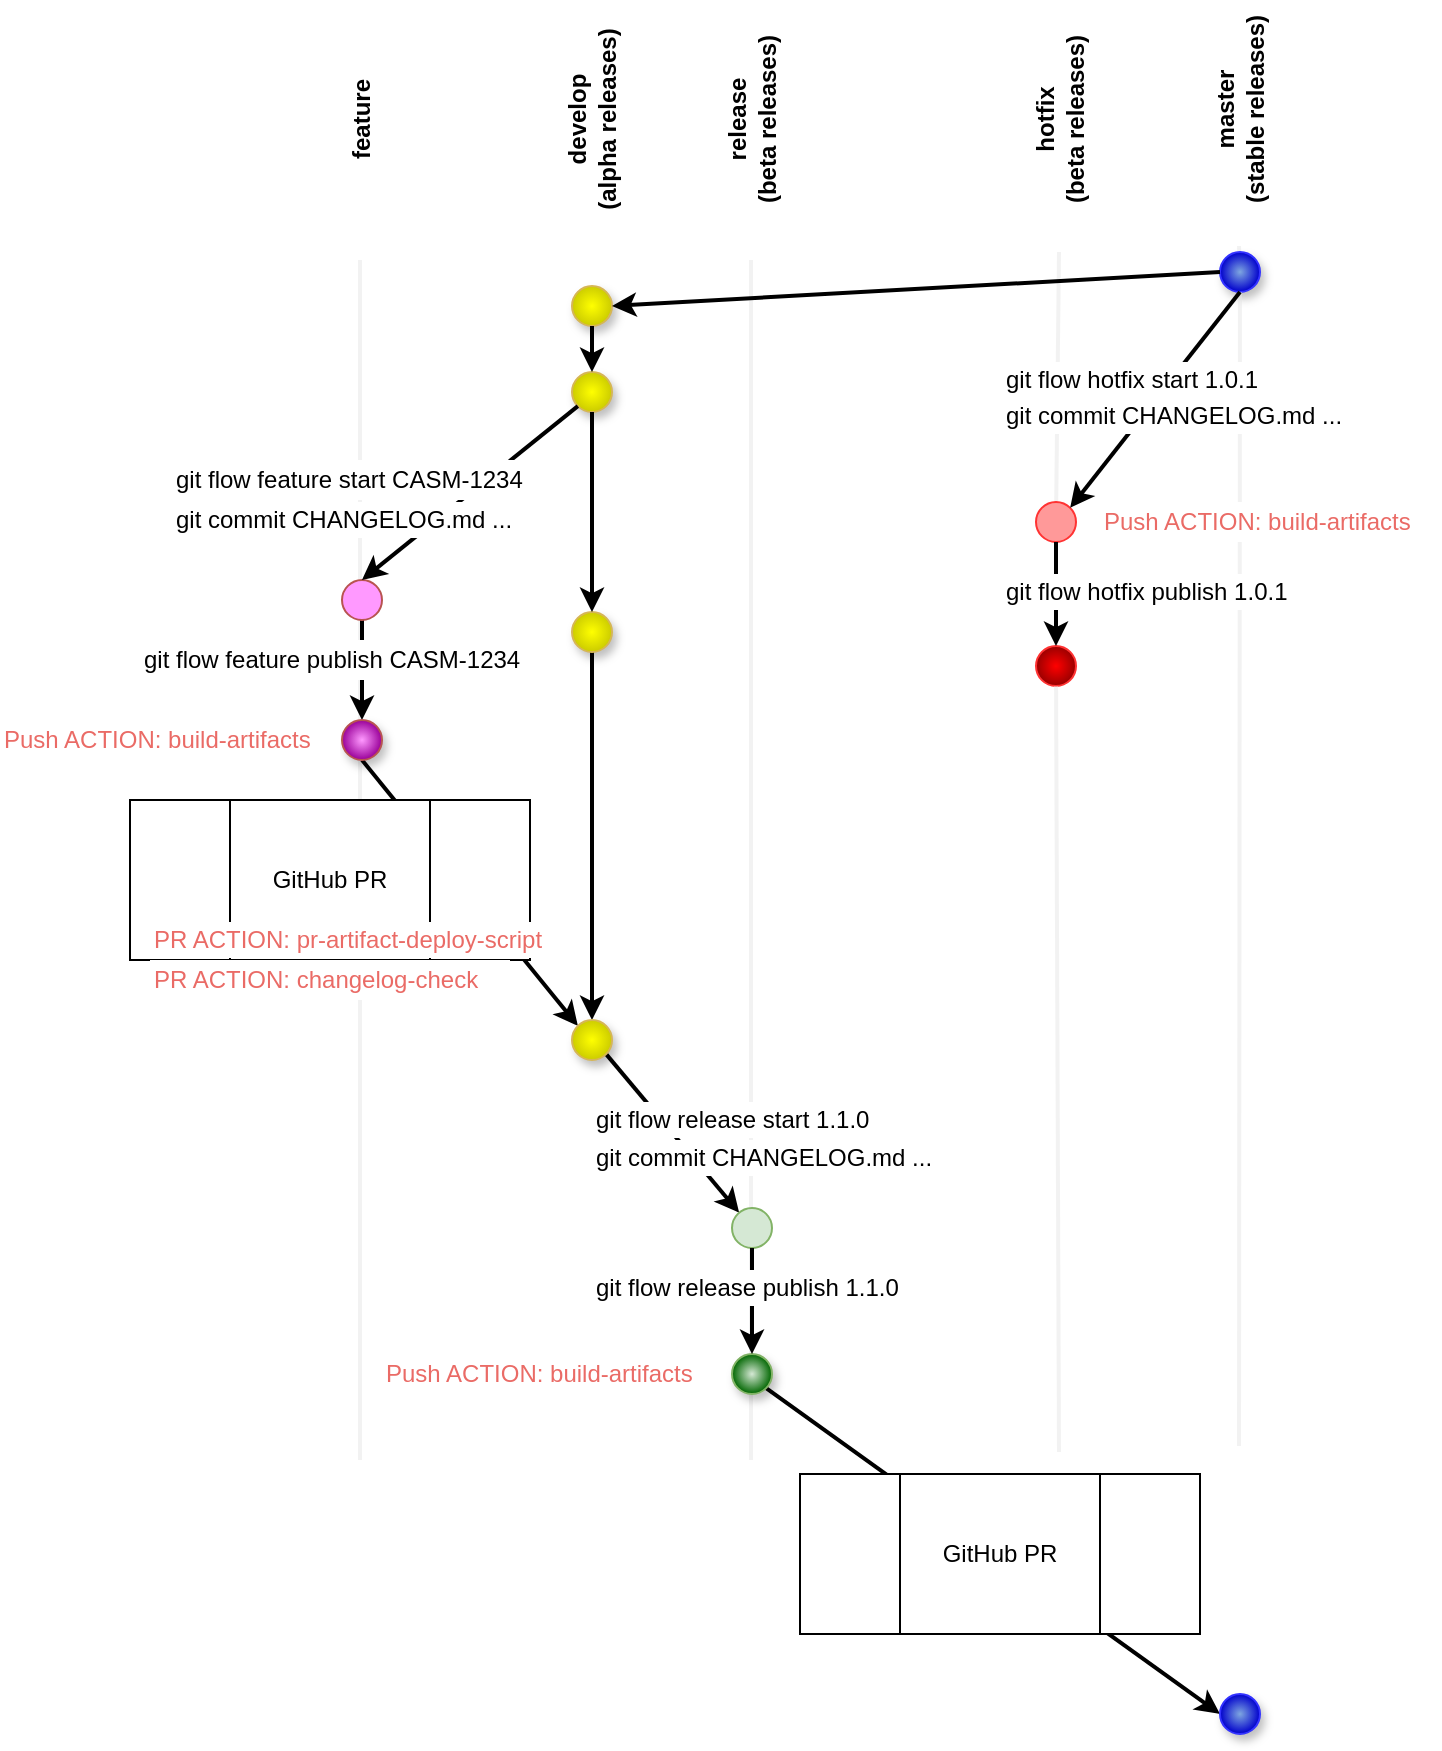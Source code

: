 <mxfile version="16.4.3" type="github"><diagram id="jE0tbtdRtXhwwxw7maQi" name="Page-1"><mxGraphModel dx="1298" dy="1185" grid="0" gridSize="10" guides="1" tooltips="1" connect="1" arrows="1" fold="1" page="0" pageScale="1" pageWidth="850" pageHeight="1100" background="none" math="0" shadow="0"><root><mxCell id="0"/><mxCell id="1" parent="0"/><mxCell id="667S5ESOch-8aJcwRp_F-54" value="" style="endArrow=none;html=1;fontColor=#EA6B66;strokeWidth=2;fillColor=#eeeeee;strokeColor=#E6E6E6;shadow=0;opacity=50;startArrow=none;" edge="1" parent="1" source="667S5ESOch-8aJcwRp_F-61"><mxGeometry width="50" height="50" relative="1" as="geometry"><mxPoint x="549.5" y="716" as="sourcePoint"/><mxPoint x="549.5" y="116" as="targetPoint"/></mxGeometry></mxCell><mxCell id="667S5ESOch-8aJcwRp_F-55" value="" style="endArrow=none;html=1;fontColor=#EA6B66;strokeWidth=2;fillColor=#eeeeee;strokeColor=#E6E6E6;shadow=0;opacity=50;startArrow=none;" edge="1" parent="1" source="667S5ESOch-8aJcwRp_F-56"><mxGeometry width="50" height="50" relative="1" as="geometry"><mxPoint x="639.5" y="713" as="sourcePoint"/><mxPoint x="639.5" y="113" as="targetPoint"/></mxGeometry></mxCell><mxCell id="667S5ESOch-8aJcwRp_F-53" value="" style="endArrow=none;html=1;fontColor=#EA6B66;strokeWidth=2;fillColor=#eeeeee;strokeColor=#E6E6E6;shadow=0;opacity=50;" edge="1" parent="1"><mxGeometry width="50" height="50" relative="1" as="geometry"><mxPoint x="395.5" y="720" as="sourcePoint"/><mxPoint x="395.5" y="120" as="targetPoint"/></mxGeometry></mxCell><mxCell id="667S5ESOch-8aJcwRp_F-52" value="" style="endArrow=none;html=1;fontColor=#EA6B66;strokeWidth=2;fillColor=#eeeeee;strokeColor=#E6E6E6;shadow=0;opacity=50;" edge="1" parent="1"><mxGeometry width="50" height="50" relative="1" as="geometry"><mxPoint x="200" y="720" as="sourcePoint"/><mxPoint x="200" y="120" as="targetPoint"/></mxGeometry></mxCell><mxCell id="667S5ESOch-8aJcwRp_F-1" value="" style="ellipse;whiteSpace=wrap;html=1;aspect=fixed;fillColor=#FFFF00;strokeColor=#d6b656;rounded=0;gradientColor=#CCCC00;gradientDirection=radial;shadow=1;sketch=0;" vertex="1" parent="1"><mxGeometry x="306" y="133" width="20" height="20" as="geometry"/></mxCell><mxCell id="667S5ESOch-8aJcwRp_F-2" value="" style="ellipse;whiteSpace=wrap;html=1;aspect=fixed;fillColor=#FFFF00;strokeColor=#d6b656;rounded=0;gradientColor=#CCCC00;gradientDirection=radial;shadow=1;" vertex="1" parent="1"><mxGeometry x="306" y="176" width="20" height="20" as="geometry"/></mxCell><mxCell id="667S5ESOch-8aJcwRp_F-14" style="edgeStyle=none;rounded=0;orthogonalLoop=1;jettySize=auto;html=1;exitX=0.5;exitY=1;exitDx=0;exitDy=0;entryX=0.5;entryY=0;entryDx=0;entryDy=0;startArrow=none;startFill=0;endArrow=classic;endFill=1;strokeWidth=2;" edge="1" parent="1" source="667S5ESOch-8aJcwRp_F-3" target="667S5ESOch-8aJcwRp_F-21"><mxGeometry relative="1" as="geometry"><mxPoint x="161" y="310" as="targetPoint"/></mxGeometry></mxCell><mxCell id="667S5ESOch-8aJcwRp_F-3" value="" style="ellipse;whiteSpace=wrap;html=1;aspect=fixed;fillColor=#FF99FF;strokeColor=#b85450;rounded=0;" vertex="1" parent="1"><mxGeometry x="191" y="280" width="20" height="20" as="geometry"/></mxCell><mxCell id="667S5ESOch-8aJcwRp_F-25" style="edgeStyle=none;orthogonalLoop=1;jettySize=auto;html=1;exitX=0.5;exitY=1;exitDx=0;exitDy=0;entryX=0.5;entryY=0;entryDx=0;entryDy=0;startArrow=none;startFill=0;endArrow=classic;endFill=1;strokeWidth=2;" edge="1" parent="1" source="667S5ESOch-8aJcwRp_F-4" target="667S5ESOch-8aJcwRp_F-24"><mxGeometry relative="1" as="geometry"/></mxCell><mxCell id="667S5ESOch-8aJcwRp_F-4" value="" style="ellipse;whiteSpace=wrap;html=1;aspect=fixed;fillColor=#FFFF00;strokeColor=#d6b656;rounded=0;gradientColor=#CCCC00;gradientDirection=radial;shadow=1;" vertex="1" parent="1"><mxGeometry x="306" y="296" width="20" height="20" as="geometry"/></mxCell><mxCell id="667S5ESOch-8aJcwRp_F-8" style="rounded=0;orthogonalLoop=1;jettySize=auto;html=1;exitX=0.5;exitY=1;exitDx=0;exitDy=0;entryX=0.5;entryY=0;entryDx=0;entryDy=0;endArrow=classic;endFill=1;startArrow=none;startFill=0;strokeWidth=2;" edge="1" parent="1" source="667S5ESOch-8aJcwRp_F-2" target="667S5ESOch-8aJcwRp_F-4"><mxGeometry relative="1" as="geometry"><mxPoint x="318.929" y="176.071" as="sourcePoint"/><mxPoint x="216" y="209" as="targetPoint"/></mxGeometry></mxCell><mxCell id="667S5ESOch-8aJcwRp_F-9" style="rounded=0;orthogonalLoop=1;jettySize=auto;html=1;exitX=0;exitY=1;exitDx=0;exitDy=0;entryX=0.5;entryY=0;entryDx=0;entryDy=0;endArrow=classic;endFill=1;startArrow=none;startFill=0;strokeWidth=2;" edge="1" parent="1" source="667S5ESOch-8aJcwRp_F-2" target="667S5ESOch-8aJcwRp_F-3"><mxGeometry relative="1" as="geometry"><mxPoint x="292.929" y="186.071" as="sourcePoint"/><mxPoint x="190" y="219" as="targetPoint"/></mxGeometry></mxCell><mxCell id="667S5ESOch-8aJcwRp_F-12" style="rounded=0;orthogonalLoop=1;jettySize=auto;html=1;exitX=0.5;exitY=1;exitDx=0;exitDy=0;endArrow=classic;endFill=1;startArrow=none;startFill=0;strokeWidth=2;entryX=0.5;entryY=0;entryDx=0;entryDy=0;" edge="1" parent="1" source="667S5ESOch-8aJcwRp_F-1" target="667S5ESOch-8aJcwRp_F-2"><mxGeometry relative="1" as="geometry"><mxPoint x="326" y="179" as="sourcePoint"/><mxPoint x="316" y="149" as="targetPoint"/></mxGeometry></mxCell><mxCell id="667S5ESOch-8aJcwRp_F-15" value="git flow feature start CASM-1234" style="text;html=1;resizable=0;autosize=1;align=left;verticalAlign=middle;points=[];fillColor=default;strokeColor=none;rounded=0;glass=0;gradientColor=#ffffff;" vertex="1" parent="1"><mxGeometry x="106" y="220" width="190" height="20" as="geometry"/></mxCell><mxCell id="667S5ESOch-8aJcwRp_F-16" value="&lt;b&gt;develop&lt;br&gt;(alpha releases)&lt;br&gt;&lt;/b&gt;" style="text;html=1;resizable=0;autosize=1;align=center;verticalAlign=middle;points=[];fillColor=none;strokeColor=none;rounded=0;glass=0;rotation=-90;" vertex="1" parent="1"><mxGeometry x="261" y="35" width="110" height="30" as="geometry"/></mxCell><mxCell id="667S5ESOch-8aJcwRp_F-17" value="&lt;b&gt;feature&lt;/b&gt;" style="text;html=1;resizable=0;autosize=1;align=center;verticalAlign=middle;points=[];fillColor=none;strokeColor=none;rounded=0;glass=0;rotation=-90;" vertex="1" parent="1"><mxGeometry x="171" y="40" width="60" height="20" as="geometry"/></mxCell><mxCell id="667S5ESOch-8aJcwRp_F-26" style="edgeStyle=none;orthogonalLoop=1;jettySize=auto;html=1;exitX=0.5;exitY=1;exitDx=0;exitDy=0;entryX=0;entryY=0;entryDx=0;entryDy=0;startArrow=none;startFill=0;endArrow=classic;endFill=1;strokeWidth=2;" edge="1" parent="1" source="667S5ESOch-8aJcwRp_F-21" target="667S5ESOch-8aJcwRp_F-24"><mxGeometry relative="1" as="geometry"/></mxCell><mxCell id="667S5ESOch-8aJcwRp_F-21" value="" style="ellipse;whiteSpace=wrap;html=1;aspect=fixed;fillColor=#FF99FF;strokeColor=#b85450;rounded=0;gradientColor=#990099;gradientDirection=radial;shadow=1;" vertex="1" parent="1"><mxGeometry x="191" y="350" width="20" height="20" as="geometry"/></mxCell><mxCell id="667S5ESOch-8aJcwRp_F-23" value="git flow feature publish CASM-1234" style="text;html=1;resizable=0;autosize=1;align=left;verticalAlign=middle;points=[];fillColor=default;strokeColor=none;rounded=0;glass=0;gradientColor=#ffffff;" vertex="1" parent="1"><mxGeometry x="90" y="310" width="200" height="20" as="geometry"/></mxCell><mxCell id="667S5ESOch-8aJcwRp_F-33" style="edgeStyle=none;orthogonalLoop=1;jettySize=auto;html=1;exitX=1;exitY=1;exitDx=0;exitDy=0;fontColor=#EA6B66;startArrow=none;startFill=0;endArrow=classic;endFill=1;strokeWidth=2;" edge="1" parent="1" source="667S5ESOch-8aJcwRp_F-24" target="667S5ESOch-8aJcwRp_F-32"><mxGeometry relative="1" as="geometry"/></mxCell><mxCell id="667S5ESOch-8aJcwRp_F-24" value="" style="ellipse;whiteSpace=wrap;html=1;aspect=fixed;fillColor=#FFFF00;strokeColor=#d6b656;rounded=0;gradientColor=#CCCC00;gradientDirection=radial;shadow=1;" vertex="1" parent="1"><mxGeometry x="306" y="500" width="20" height="20" as="geometry"/></mxCell><mxCell id="667S5ESOch-8aJcwRp_F-27" value="GitHub PR" style="shape=process;whiteSpace=wrap;html=1;backgroundOutline=1;glass=0;fillColor=default;gradientColor=#ffffff;size=0.25;" vertex="1" parent="1"><mxGeometry x="85" y="390" width="200" height="80" as="geometry"/></mxCell><mxCell id="667S5ESOch-8aJcwRp_F-29" value="&lt;font color=&quot;#ea6b66&quot;&gt;PR ACTION: changelog-check&lt;/font&gt;" style="text;html=1;resizable=0;autosize=1;align=left;verticalAlign=middle;points=[];fillColor=default;strokeColor=none;rounded=0;glass=0;gradientColor=#ffffff;" vertex="1" parent="1"><mxGeometry x="95" y="470" width="180" height="20" as="geometry"/></mxCell><mxCell id="667S5ESOch-8aJcwRp_F-30" value="&lt;font color=&quot;#ea6b66&quot;&gt;PR ACTION: pr-artifact-deploy-script&lt;/font&gt;" style="text;html=1;resizable=0;autosize=1;align=left;verticalAlign=middle;points=[];fillColor=default;strokeColor=none;rounded=0;glass=0;gradientColor=#ffffff;" vertex="1" parent="1"><mxGeometry x="95" y="451" width="204" height="18" as="geometry"/></mxCell><mxCell id="667S5ESOch-8aJcwRp_F-32" value="" style="ellipse;whiteSpace=wrap;html=1;aspect=fixed;fillColor=#d5e8d4;strokeColor=#82b366;rounded=0;shadow=0;" vertex="1" parent="1"><mxGeometry x="386" y="594" width="20" height="20" as="geometry"/></mxCell><mxCell id="667S5ESOch-8aJcwRp_F-34" value="git flow release start 1.1.0" style="text;html=1;resizable=0;autosize=1;align=left;verticalAlign=middle;points=[];fillColor=default;strokeColor=none;rounded=0;glass=0;gradientColor=#ffffff;" vertex="1" parent="1"><mxGeometry x="316" y="541" width="147" height="18" as="geometry"/></mxCell><mxCell id="667S5ESOch-8aJcwRp_F-35" value="&lt;b&gt;release&lt;br&gt;(beta releases)&lt;br&gt;&lt;/b&gt;" style="text;html=1;resizable=0;autosize=1;align=center;verticalAlign=middle;points=[];fillColor=none;strokeColor=none;rounded=0;glass=0;rotation=-90;" vertex="1" parent="1"><mxGeometry x="346" y="35" width="100" height="30" as="geometry"/></mxCell><mxCell id="667S5ESOch-8aJcwRp_F-51" style="edgeStyle=none;orthogonalLoop=1;jettySize=auto;html=1;exitX=1;exitY=1;exitDx=0;exitDy=0;entryX=0;entryY=0.5;entryDx=0;entryDy=0;fontColor=#EA6B66;startArrow=none;startFill=0;endArrow=classic;endFill=1;strokeWidth=2;" edge="1" parent="1" source="667S5ESOch-8aJcwRp_F-36" target="667S5ESOch-8aJcwRp_F-50"><mxGeometry relative="1" as="geometry"/></mxCell><mxCell id="667S5ESOch-8aJcwRp_F-36" value="" style="ellipse;whiteSpace=wrap;html=1;aspect=fixed;fillColor=#d5e8d4;strokeColor=#82b366;rounded=0;gradientColor=#006600;gradientDirection=radial;shadow=1;" vertex="1" parent="1"><mxGeometry x="386" y="667" width="20" height="20" as="geometry"/></mxCell><mxCell id="667S5ESOch-8aJcwRp_F-44" style="edgeStyle=none;orthogonalLoop=1;jettySize=auto;html=1;exitX=0.5;exitY=1;exitDx=0;exitDy=0;entryX=0.5;entryY=0;entryDx=0;entryDy=0;fontColor=#EA6B66;startArrow=none;startFill=0;endArrow=classic;endFill=1;strokeWidth=2;" edge="1" parent="1" source="667S5ESOch-8aJcwRp_F-32" target="667S5ESOch-8aJcwRp_F-36"><mxGeometry relative="1" as="geometry"><mxPoint x="396" y="680" as="sourcePoint"/></mxGeometry></mxCell><mxCell id="667S5ESOch-8aJcwRp_F-38" value="git flow release publish 1.1.0" style="text;html=1;resizable=0;autosize=1;align=left;verticalAlign=middle;points=[];fillColor=default;strokeColor=none;rounded=0;glass=0;gradientColor=#ffffff;" vertex="1" parent="1"><mxGeometry x="316" y="625" width="161" height="18" as="geometry"/></mxCell><mxCell id="667S5ESOch-8aJcwRp_F-45" value="&lt;font color=&quot;#ea6b66&quot;&gt;Push ACTION: build-artifacts&lt;/font&gt;" style="text;html=1;resizable=0;autosize=1;align=left;verticalAlign=middle;points=[];fillColor=default;strokeColor=none;rounded=0;glass=0;gradientColor=#ffffff;" vertex="1" parent="1"><mxGeometry x="20" y="350" width="170" height="20" as="geometry"/></mxCell><mxCell id="667S5ESOch-8aJcwRp_F-47" value="&lt;b&gt;hotfix&lt;br&gt;(beta releases)&lt;br&gt;&lt;/b&gt;" style="text;html=1;resizable=0;autosize=1;align=center;verticalAlign=middle;points=[];fillColor=none;strokeColor=none;rounded=0;glass=0;rotation=-90;" vertex="1" parent="1"><mxGeometry x="500" y="35" width="100" height="30" as="geometry"/></mxCell><mxCell id="667S5ESOch-8aJcwRp_F-48" value="&lt;b&gt;master&lt;br&gt;(stable releases)&lt;br&gt;&lt;/b&gt;" style="text;html=1;resizable=0;autosize=1;align=center;verticalAlign=middle;points=[];fillColor=none;strokeColor=none;rounded=0;glass=0;rotation=-90;" vertex="1" parent="1"><mxGeometry x="585" y="30" width="110" height="30" as="geometry"/></mxCell><mxCell id="667S5ESOch-8aJcwRp_F-49" value="GitHub PR" style="shape=process;whiteSpace=wrap;html=1;backgroundOutline=1;glass=0;fillColor=default;gradientColor=#ffffff;size=0.25;" vertex="1" parent="1"><mxGeometry x="420" y="727" width="200" height="80" as="geometry"/></mxCell><mxCell id="667S5ESOch-8aJcwRp_F-50" value="" style="ellipse;whiteSpace=wrap;html=1;aspect=fixed;fillColor=#7EA6E0;strokeColor=#3333FF;rounded=0;gradientColor=#0000CC;gradientDirection=radial;shadow=1;" vertex="1" parent="1"><mxGeometry x="630" y="837" width="20" height="20" as="geometry"/></mxCell><mxCell id="667S5ESOch-8aJcwRp_F-56" value="" style="ellipse;whiteSpace=wrap;html=1;aspect=fixed;fillColor=#7EA6E0;strokeColor=#3333FF;rounded=0;gradientColor=#0000CC;gradientDirection=radial;shadow=1;" vertex="1" parent="1"><mxGeometry x="630" y="116" width="20" height="20" as="geometry"/></mxCell><mxCell id="667S5ESOch-8aJcwRp_F-57" value="" style="endArrow=none;html=1;fontColor=#EA6B66;strokeWidth=2;fillColor=#eeeeee;strokeColor=#E6E6E6;shadow=0;opacity=50;" edge="1" parent="1" target="667S5ESOch-8aJcwRp_F-56"><mxGeometry width="50" height="50" relative="1" as="geometry"><mxPoint x="639.5" y="713" as="sourcePoint"/><mxPoint x="639.5" y="113" as="targetPoint"/></mxGeometry></mxCell><mxCell id="667S5ESOch-8aJcwRp_F-59" style="rounded=0;orthogonalLoop=1;jettySize=auto;html=1;exitX=0;exitY=0.5;exitDx=0;exitDy=0;entryX=1;entryY=0.5;entryDx=0;entryDy=0;endArrow=classic;endFill=1;startArrow=none;startFill=0;strokeWidth=2;" edge="1" parent="1" source="667S5ESOch-8aJcwRp_F-56" target="667S5ESOch-8aJcwRp_F-1"><mxGeometry relative="1" as="geometry"><mxPoint x="326" y="206" as="sourcePoint"/><mxPoint x="326" y="306" as="targetPoint"/></mxGeometry></mxCell><mxCell id="667S5ESOch-8aJcwRp_F-60" value="&lt;font color=&quot;#ea6b66&quot;&gt;Push ACTION: build-artifacts&lt;/font&gt;" style="text;html=1;resizable=0;autosize=1;align=left;verticalAlign=middle;points=[];fillColor=default;strokeColor=none;rounded=0;glass=0;gradientColor=#ffffff;" vertex="1" parent="1"><mxGeometry x="211" y="667" width="170" height="20" as="geometry"/></mxCell><mxCell id="667S5ESOch-8aJcwRp_F-61" value="" style="ellipse;whiteSpace=wrap;html=1;aspect=fixed;fillColor=#FF9999;strokeColor=#FF3333;rounded=0;gradientColor=none;gradientDirection=radial;" vertex="1" parent="1"><mxGeometry x="538" y="241" width="20" height="20" as="geometry"/></mxCell><mxCell id="667S5ESOch-8aJcwRp_F-62" value="" style="endArrow=none;html=1;fontColor=#EA6B66;strokeWidth=2;fillColor=#eeeeee;strokeColor=#E6E6E6;shadow=0;opacity=50;startArrow=none;" edge="1" parent="1" source="667S5ESOch-8aJcwRp_F-76" target="667S5ESOch-8aJcwRp_F-61"><mxGeometry width="50" height="50" relative="1" as="geometry"><mxPoint x="549.5" y="716" as="sourcePoint"/><mxPoint x="549.5" y="116" as="targetPoint"/></mxGeometry></mxCell><mxCell id="667S5ESOch-8aJcwRp_F-66" style="rounded=0;orthogonalLoop=1;jettySize=auto;html=1;exitX=0;exitY=0.5;exitDx=0;exitDy=0;entryX=1;entryY=0;entryDx=0;entryDy=0;endArrow=classic;endFill=1;startArrow=none;startFill=0;strokeWidth=2;" edge="1" parent="1" target="667S5ESOch-8aJcwRp_F-61"><mxGeometry relative="1" as="geometry"><mxPoint x="640" y="136" as="sourcePoint"/><mxPoint x="336" y="153" as="targetPoint"/></mxGeometry></mxCell><mxCell id="667S5ESOch-8aJcwRp_F-67" value="git flow hotfix start 1.0.1" style="text;html=1;resizable=0;autosize=1;align=left;verticalAlign=middle;points=[];fillColor=default;strokeColor=none;rounded=0;glass=0;gradientColor=#ffffff;" vertex="1" parent="1"><mxGeometry x="521" y="171" width="136" height="18" as="geometry"/></mxCell><mxCell id="667S5ESOch-8aJcwRp_F-68" value="git commit CHANGELOG.md ..." style="text;html=1;resizable=0;autosize=1;align=left;verticalAlign=middle;points=[];fillColor=default;strokeColor=none;rounded=0;glass=0;gradientColor=#ffffff;" vertex="1" parent="1"><mxGeometry x="106" y="241" width="178" height="18" as="geometry"/></mxCell><mxCell id="667S5ESOch-8aJcwRp_F-40" value="git commit CHANGELOG.md ..." style="text;html=1;resizable=0;autosize=1;align=left;verticalAlign=middle;points=[];fillColor=default;strokeColor=none;rounded=0;glass=0;gradientColor=#ffffff;" vertex="1" parent="1"><mxGeometry x="316" y="560" width="178" height="18" as="geometry"/></mxCell><mxCell id="667S5ESOch-8aJcwRp_F-70" value="git commit CHANGELOG.md ..." style="text;html=1;resizable=0;autosize=1;align=left;verticalAlign=middle;points=[];fillColor=default;strokeColor=none;rounded=0;glass=0;gradientColor=#ffffff;" vertex="1" parent="1"><mxGeometry x="521" y="189" width="178" height="18" as="geometry"/></mxCell><mxCell id="667S5ESOch-8aJcwRp_F-73" value="&lt;font color=&quot;#ea6b66&quot;&gt;Push ACTION: build-artifacts&lt;/font&gt;" style="text;html=1;resizable=0;autosize=1;align=left;verticalAlign=middle;points=[];fillColor=default;strokeColor=none;rounded=0;glass=0;gradientColor=#ffffff;" vertex="1" parent="1"><mxGeometry x="570" y="241" width="170" height="20" as="geometry"/></mxCell><mxCell id="667S5ESOch-8aJcwRp_F-76" value="" style="ellipse;whiteSpace=wrap;html=1;aspect=fixed;fillColor=#FF0000;strokeColor=#FF3333;rounded=0;gradientColor=#990000;gradientDirection=radial;" vertex="1" parent="1"><mxGeometry x="538" y="313" width="20" height="20" as="geometry"/></mxCell><mxCell id="667S5ESOch-8aJcwRp_F-77" value="" style="endArrow=none;html=1;fontColor=#EA6B66;strokeWidth=2;fillColor=#eeeeee;strokeColor=#E6E6E6;shadow=0;opacity=50;" edge="1" parent="1" target="667S5ESOch-8aJcwRp_F-76"><mxGeometry width="50" height="50" relative="1" as="geometry"><mxPoint x="549.5" y="716" as="sourcePoint"/><mxPoint x="548.022" y="261.0" as="targetPoint"/></mxGeometry></mxCell><mxCell id="667S5ESOch-8aJcwRp_F-78" style="rounded=0;orthogonalLoop=1;jettySize=auto;html=1;exitX=0.5;exitY=1;exitDx=0;exitDy=0;entryX=0.5;entryY=0;entryDx=0;entryDy=0;endArrow=classic;endFill=1;startArrow=none;startFill=0;strokeWidth=2;" edge="1" parent="1" source="667S5ESOch-8aJcwRp_F-61" target="667S5ESOch-8aJcwRp_F-76"><mxGeometry relative="1" as="geometry"><mxPoint x="640" y="136" as="sourcePoint"/><mxPoint x="336" y="153" as="targetPoint"/></mxGeometry></mxCell><mxCell id="667S5ESOch-8aJcwRp_F-74" value="git flow hotfix publish 1.0.1" style="text;html=1;resizable=0;autosize=1;align=left;verticalAlign=middle;points=[];fillColor=default;strokeColor=none;rounded=0;glass=0;gradientColor=#ffffff;" vertex="1" parent="1"><mxGeometry x="521" y="277" width="151" height="18" as="geometry"/></mxCell></root></mxGraphModel></diagram></mxfile>